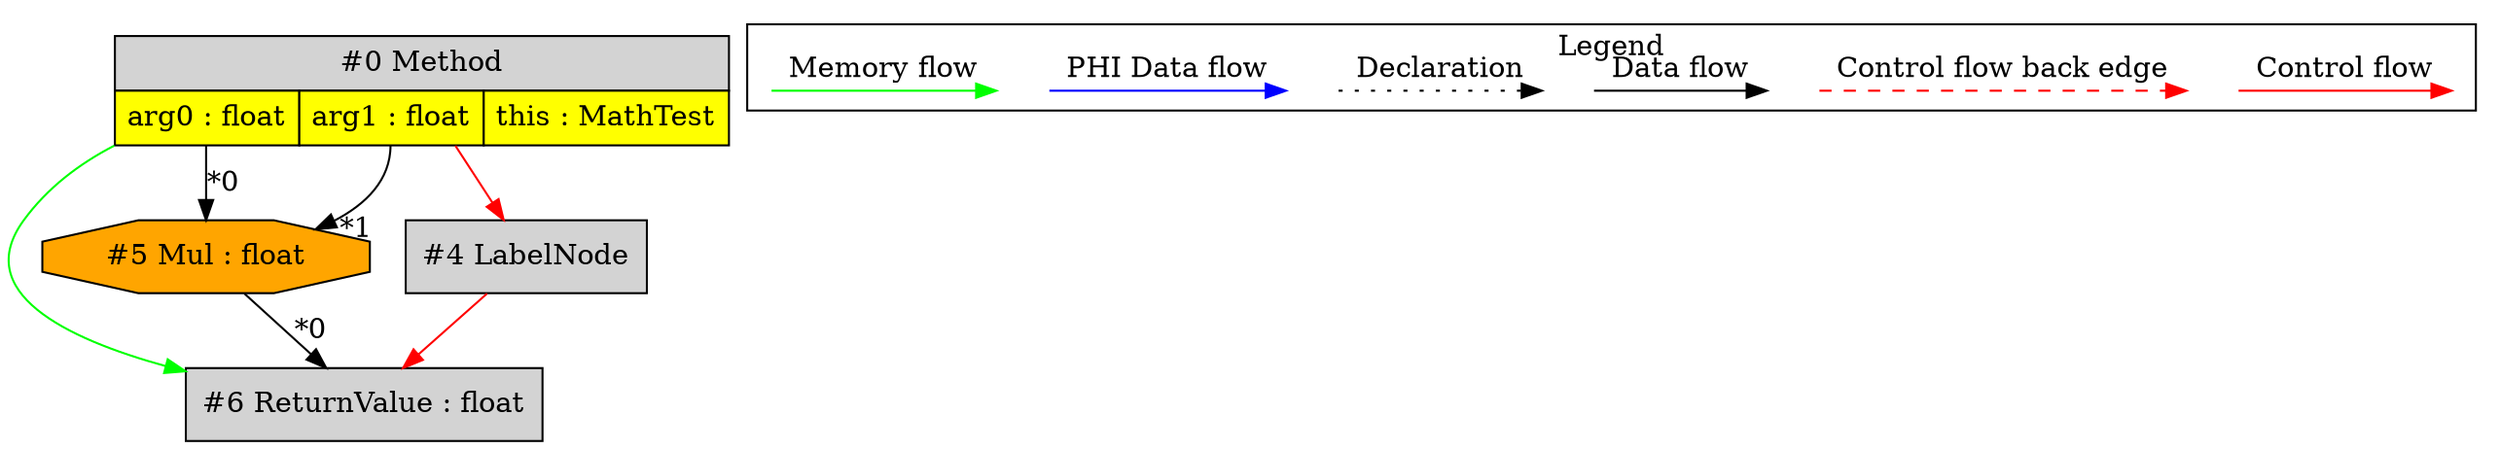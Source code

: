 digraph {
 ordering="in";
 node0[margin="0", label=<<table border="0" cellborder="1" cellspacing="0" cellpadding="5"><tr><td colspan="3">#0 Method</td></tr><tr><td port="prj1" bgcolor="yellow">arg0 : float</td><td port="prj2" bgcolor="yellow">arg1 : float</td><td port="prj3" bgcolor="yellow">this : MathTest</td></tr></table>>,shape=none, fillcolor=lightgrey, style=filled];
 node4[label="#4 LabelNode",shape=box, fillcolor=lightgrey, style=filled];
 node0 -> node4[labeldistance=2, color=red, fontcolor=red];
 node6[label="#6 ReturnValue : float",shape=box, fillcolor=lightgrey, style=filled];
 node5 -> node6[headlabel="*0", labeldistance=2];
 node4 -> node6[labeldistance=2, color=red, fontcolor=red];
 node0 -> node6[labeldistance=2, color=green, constraint=false];
 node5[label="#5 Mul : float",shape=octagon, fillcolor=orange, style=filled];
 node0:prj1 -> node5[headlabel="*0", labeldistance=2];
 node0:prj2 -> node5[headlabel="*1", labeldistance=2];
 subgraph cluster_000 {
  label = "Legend";
  node [shape=point]
  {
   rank=same;
   c0 [style = invis];
   c1 [style = invis];
   c2 [style = invis];
   c3 [style = invis];
   d0 [style = invis];
   d1 [style = invis];
   d2 [style = invis];
   d3 [style = invis];
   d4 [style = invis];
   d5 [style = invis];
   d6 [style = invis];
   d7 [style = invis];
  }
  c0 -> c1 [label="Control flow", style=solid, color=red]
  c2 -> c3 [label="Control flow back edge", style=dashed, color=red]
  d0 -> d1 [label="Data flow"]
  d2 -> d3 [label="Declaration", style=dotted]
  d4 -> d5 [label="PHI Data flow", color=blue]
  d6 -> d7 [label="Memory flow", color=green]
 }

}
